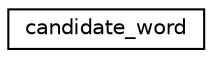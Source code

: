 digraph G
{
  edge [fontname="Helvetica",fontsize="10",labelfontname="Helvetica",labelfontsize="10"];
  node [fontname="Helvetica",fontsize="10",shape=record];
  rankdir="LR";
  Node1 [label="candidate_word",height=0.2,width=0.4,color="black", fillcolor="white", style="filled",URL="$structcandidate__word.html"];
}
